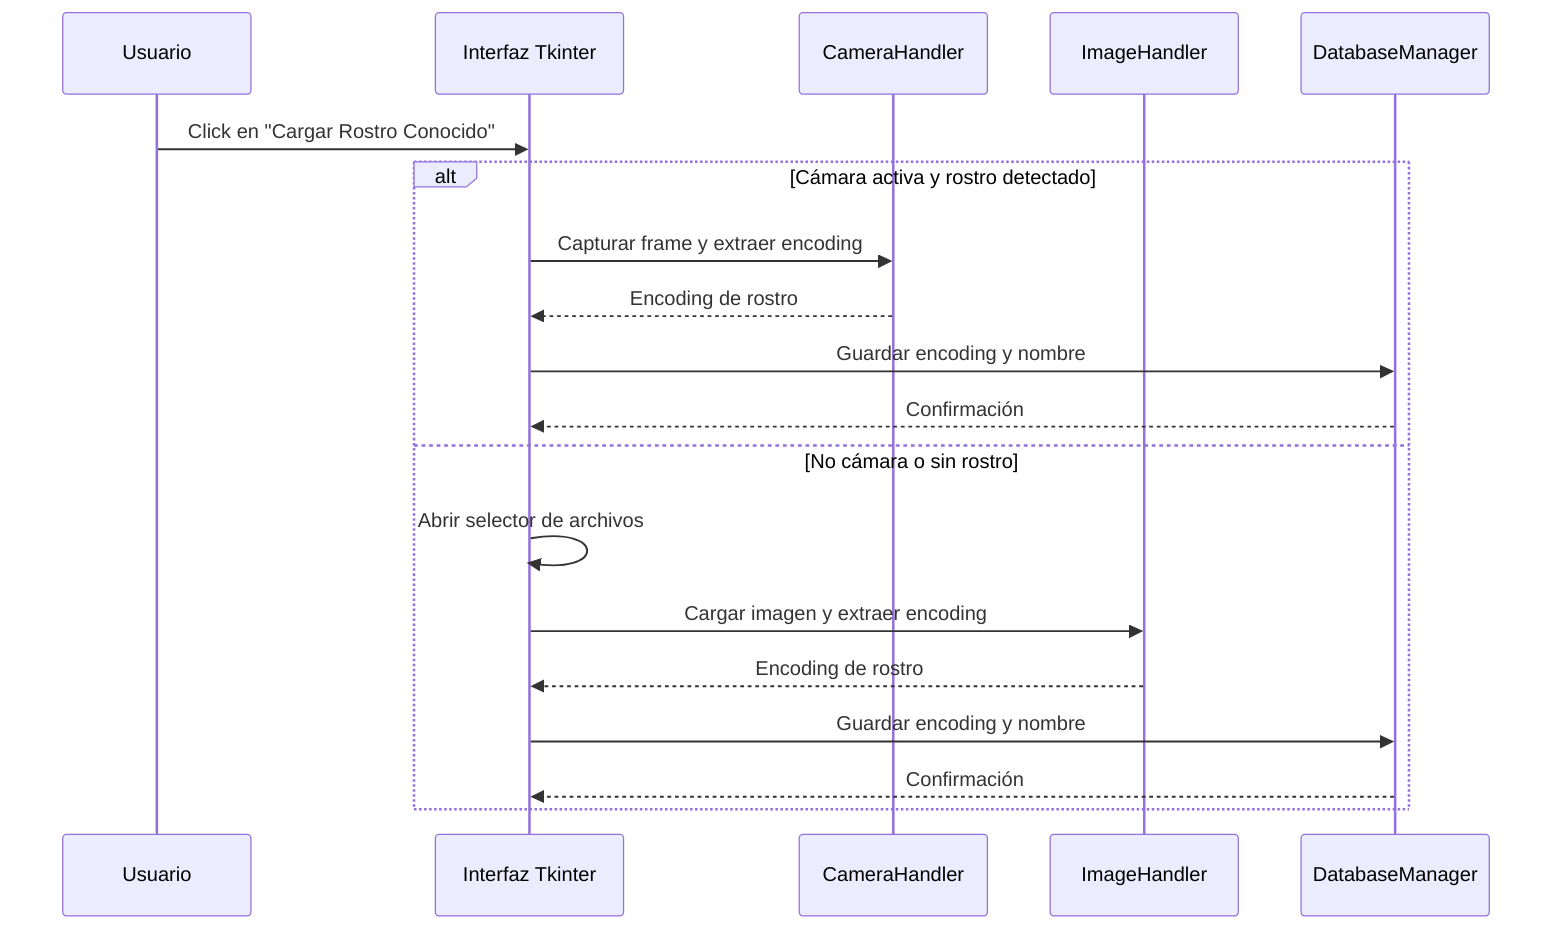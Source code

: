 sequenceDiagram
    participant Usuario
    participant UI as Interfaz Tkinter
    participant CameraHandler
    participant ImageHandler
    participant DB as DatabaseManager

    Usuario->>UI: Click en "Cargar Rostro Conocido"
    alt Cámara activa y rostro detectado
        UI->>CameraHandler: Capturar frame y extraer encoding
        CameraHandler-->>UI: Encoding de rostro
        UI->>DB: Guardar encoding y nombre
        DB-->>UI: Confirmación
    else No cámara o sin rostro
        UI->>UI: Abrir selector de archivos
        UI->>ImageHandler: Cargar imagen y extraer encoding
        ImageHandler-->>UI: Encoding de rostro
        UI->>DB: Guardar encoding y nombre
        DB-->>UI: Confirmación
    end